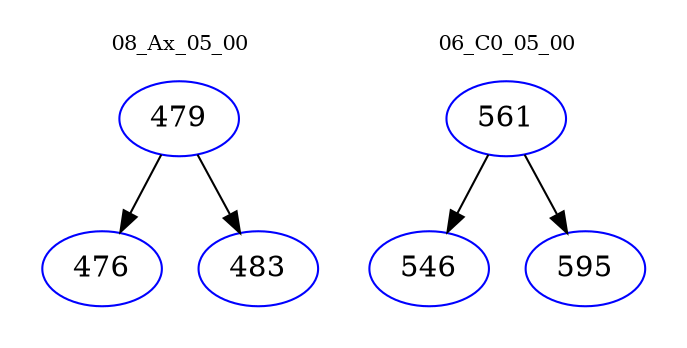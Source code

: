 digraph{
subgraph cluster_0 {
color = white
label = "08_Ax_05_00";
fontsize=10;
T0_479 [label="479", color="blue"]
T0_479 -> T0_476 [color="black"]
T0_476 [label="476", color="blue"]
T0_479 -> T0_483 [color="black"]
T0_483 [label="483", color="blue"]
}
subgraph cluster_1 {
color = white
label = "06_C0_05_00";
fontsize=10;
T1_561 [label="561", color="blue"]
T1_561 -> T1_546 [color="black"]
T1_546 [label="546", color="blue"]
T1_561 -> T1_595 [color="black"]
T1_595 [label="595", color="blue"]
}
}
